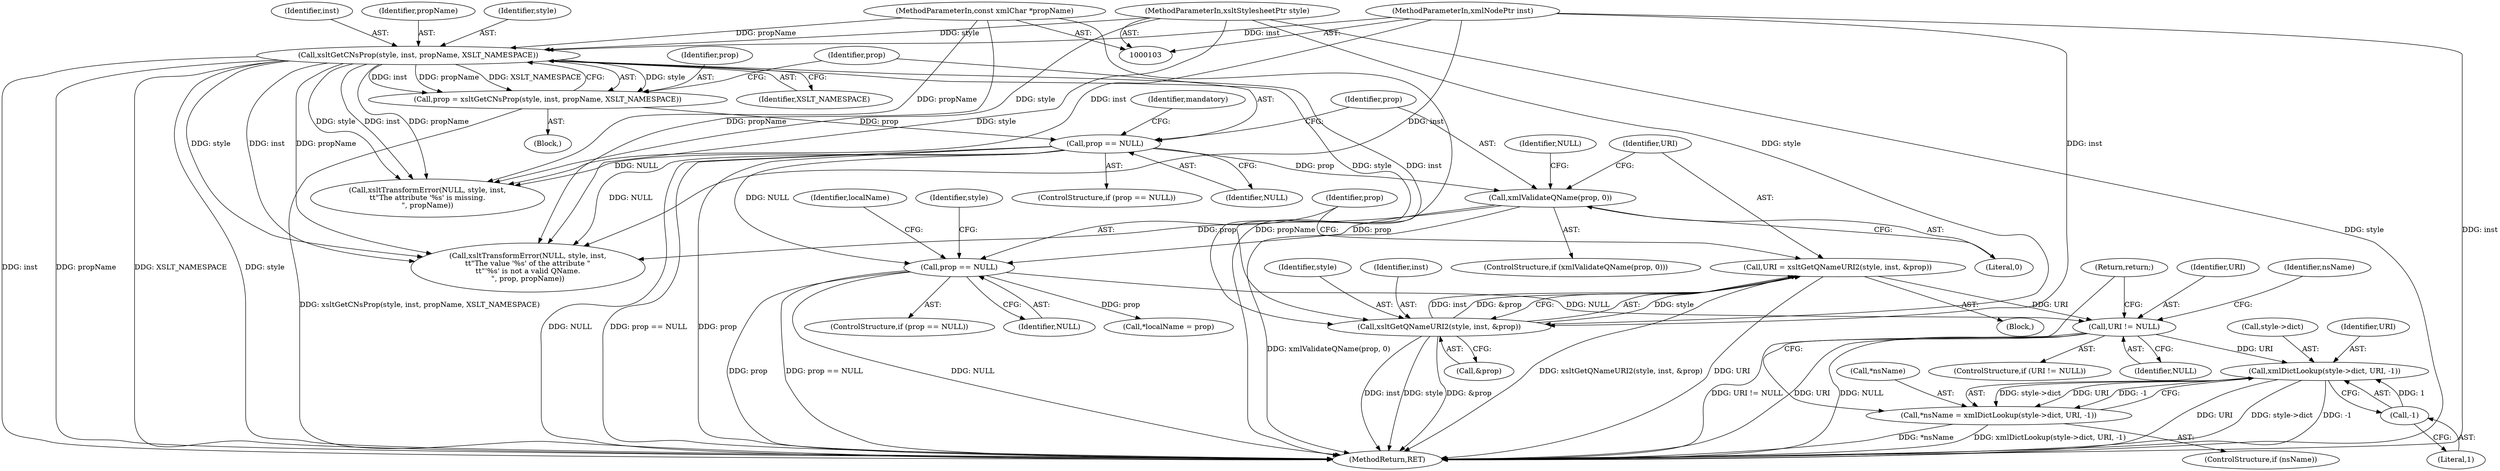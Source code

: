 digraph "0_Chrome_96dbafe288dbe2f0cc45fa3c39daf6d0c37acbab_30@pointer" {
"1000219" [label="(Call,xmlDictLookup(style->dict, URI, -1))"];
"1000210" [label="(Call,URI != NULL)"];
"1000179" [label="(Call,URI = xsltGetQNameURI2(style, inst, &prop))"];
"1000181" [label="(Call,xsltGetQNameURI2(style, inst, &prop))"];
"1000133" [label="(Call,xsltGetCNsProp(style, inst, propName, XSLT_NAMESPACE))"];
"1000104" [label="(MethodParameterIn,xsltStylesheetPtr style)"];
"1000105" [label="(MethodParameterIn,xmlNodePtr inst)"];
"1000106" [label="(MethodParameterIn,const xmlChar *propName)"];
"1000187" [label="(Call,prop == NULL)"];
"1000161" [label="(Call,xmlValidateQName(prop, 0))"];
"1000139" [label="(Call,prop == NULL)"];
"1000131" [label="(Call,prop = xsltGetCNsProp(style, inst, propName, XSLT_NAMESPACE))"];
"1000224" [label="(Call,-1)"];
"1000216" [label="(Call,*nsName = xmlDictLookup(style->dict, URI, -1))"];
"1000187" [label="(Call,prop == NULL)"];
"1000188" [label="(Identifier,prop)"];
"1000166" [label="(Identifier,NULL)"];
"1000219" [label="(Call,xmlDictLookup(style->dict, URI, -1))"];
"1000210" [label="(Call,URI != NULL)"];
"1000212" [label="(Identifier,NULL)"];
"1000146" [label="(Call,xsltTransformError(NULL, style, inst,\n\t\t\"The attribute '%s' is missing.\n\", propName))"];
"1000137" [label="(Identifier,XSLT_NAMESPACE)"];
"1000211" [label="(Identifier,URI)"];
"1000181" [label="(Call,xsltGetQNameURI2(style, inst, &prop))"];
"1000161" [label="(Call,xmlValidateQName(prop, 0))"];
"1000162" [label="(Identifier,prop)"];
"1000220" [label="(Call,style->dict)"];
"1000111" [label="(Block,)"];
"1000140" [label="(Identifier,prop)"];
"1000144" [label="(Identifier,mandatory)"];
"1000214" [label="(ControlStructure,if (nsName))"];
"1000163" [label="(Literal,0)"];
"1000105" [label="(MethodParameterIn,xmlNodePtr inst)"];
"1000179" [label="(Call,URI = xsltGetQNameURI2(style, inst, &prop))"];
"1000217" [label="(Call,*nsName)"];
"1000189" [label="(Identifier,NULL)"];
"1000227" [label="(MethodReturn,RET)"];
"1000160" [label="(ControlStructure,if (xmlValidateQName(prop, 0)))"];
"1000182" [label="(Identifier,style)"];
"1000183" [label="(Identifier,inst)"];
"1000216" [label="(Call,*nsName = xmlDictLookup(style->dict, URI, -1))"];
"1000135" [label="(Identifier,inst)"];
"1000139" [label="(Call,prop == NULL)"];
"1000184" [label="(Call,&prop)"];
"1000106" [label="(MethodParameterIn,const xmlChar *propName)"];
"1000199" [label="(Call,*localName = prop)"];
"1000209" [label="(ControlStructure,if (URI != NULL))"];
"1000136" [label="(Identifier,propName)"];
"1000224" [label="(Call,-1)"];
"1000165" [label="(Call,xsltTransformError(NULL, style, inst,\n\t\t\"The value '%s' of the attribute \"\n\t\t\"'%s' is not a valid QName.\n\", prop, propName))"];
"1000131" [label="(Call,prop = xsltGetCNsProp(style, inst, propName, XSLT_NAMESPACE))"];
"1000215" [label="(Identifier,nsName)"];
"1000223" [label="(Identifier,URI)"];
"1000133" [label="(Call,xsltGetCNsProp(style, inst, propName, XSLT_NAMESPACE))"];
"1000186" [label="(ControlStructure,if (prop == NULL))"];
"1000132" [label="(Identifier,prop)"];
"1000225" [label="(Literal,1)"];
"1000178" [label="(Block,)"];
"1000180" [label="(Identifier,URI)"];
"1000141" [label="(Identifier,NULL)"];
"1000104" [label="(MethodParameterIn,xsltStylesheetPtr style)"];
"1000134" [label="(Identifier,style)"];
"1000198" [label="(Identifier,localName)"];
"1000138" [label="(ControlStructure,if (prop == NULL))"];
"1000226" [label="(Return,return;)"];
"1000193" [label="(Identifier,style)"];
"1000219" -> "1000216"  [label="AST: "];
"1000219" -> "1000224"  [label="CFG: "];
"1000220" -> "1000219"  [label="AST: "];
"1000223" -> "1000219"  [label="AST: "];
"1000224" -> "1000219"  [label="AST: "];
"1000216" -> "1000219"  [label="CFG: "];
"1000219" -> "1000227"  [label="DDG: URI"];
"1000219" -> "1000227"  [label="DDG: style->dict"];
"1000219" -> "1000227"  [label="DDG: -1"];
"1000219" -> "1000216"  [label="DDG: style->dict"];
"1000219" -> "1000216"  [label="DDG: URI"];
"1000219" -> "1000216"  [label="DDG: -1"];
"1000210" -> "1000219"  [label="DDG: URI"];
"1000224" -> "1000219"  [label="DDG: 1"];
"1000210" -> "1000209"  [label="AST: "];
"1000210" -> "1000212"  [label="CFG: "];
"1000211" -> "1000210"  [label="AST: "];
"1000212" -> "1000210"  [label="AST: "];
"1000215" -> "1000210"  [label="CFG: "];
"1000226" -> "1000210"  [label="CFG: "];
"1000210" -> "1000227"  [label="DDG: NULL"];
"1000210" -> "1000227"  [label="DDG: URI != NULL"];
"1000210" -> "1000227"  [label="DDG: URI"];
"1000179" -> "1000210"  [label="DDG: URI"];
"1000187" -> "1000210"  [label="DDG: NULL"];
"1000179" -> "1000178"  [label="AST: "];
"1000179" -> "1000181"  [label="CFG: "];
"1000180" -> "1000179"  [label="AST: "];
"1000181" -> "1000179"  [label="AST: "];
"1000188" -> "1000179"  [label="CFG: "];
"1000179" -> "1000227"  [label="DDG: xsltGetQNameURI2(style, inst, &prop)"];
"1000179" -> "1000227"  [label="DDG: URI"];
"1000181" -> "1000179"  [label="DDG: style"];
"1000181" -> "1000179"  [label="DDG: inst"];
"1000181" -> "1000179"  [label="DDG: &prop"];
"1000181" -> "1000184"  [label="CFG: "];
"1000182" -> "1000181"  [label="AST: "];
"1000183" -> "1000181"  [label="AST: "];
"1000184" -> "1000181"  [label="AST: "];
"1000181" -> "1000227"  [label="DDG: style"];
"1000181" -> "1000227"  [label="DDG: &prop"];
"1000181" -> "1000227"  [label="DDG: inst"];
"1000133" -> "1000181"  [label="DDG: style"];
"1000133" -> "1000181"  [label="DDG: inst"];
"1000104" -> "1000181"  [label="DDG: style"];
"1000105" -> "1000181"  [label="DDG: inst"];
"1000133" -> "1000131"  [label="AST: "];
"1000133" -> "1000137"  [label="CFG: "];
"1000134" -> "1000133"  [label="AST: "];
"1000135" -> "1000133"  [label="AST: "];
"1000136" -> "1000133"  [label="AST: "];
"1000137" -> "1000133"  [label="AST: "];
"1000131" -> "1000133"  [label="CFG: "];
"1000133" -> "1000227"  [label="DDG: style"];
"1000133" -> "1000227"  [label="DDG: inst"];
"1000133" -> "1000227"  [label="DDG: propName"];
"1000133" -> "1000227"  [label="DDG: XSLT_NAMESPACE"];
"1000133" -> "1000131"  [label="DDG: style"];
"1000133" -> "1000131"  [label="DDG: inst"];
"1000133" -> "1000131"  [label="DDG: propName"];
"1000133" -> "1000131"  [label="DDG: XSLT_NAMESPACE"];
"1000104" -> "1000133"  [label="DDG: style"];
"1000105" -> "1000133"  [label="DDG: inst"];
"1000106" -> "1000133"  [label="DDG: propName"];
"1000133" -> "1000146"  [label="DDG: style"];
"1000133" -> "1000146"  [label="DDG: inst"];
"1000133" -> "1000146"  [label="DDG: propName"];
"1000133" -> "1000165"  [label="DDG: style"];
"1000133" -> "1000165"  [label="DDG: inst"];
"1000133" -> "1000165"  [label="DDG: propName"];
"1000104" -> "1000103"  [label="AST: "];
"1000104" -> "1000227"  [label="DDG: style"];
"1000104" -> "1000146"  [label="DDG: style"];
"1000104" -> "1000165"  [label="DDG: style"];
"1000105" -> "1000103"  [label="AST: "];
"1000105" -> "1000227"  [label="DDG: inst"];
"1000105" -> "1000146"  [label="DDG: inst"];
"1000105" -> "1000165"  [label="DDG: inst"];
"1000106" -> "1000103"  [label="AST: "];
"1000106" -> "1000227"  [label="DDG: propName"];
"1000106" -> "1000146"  [label="DDG: propName"];
"1000106" -> "1000165"  [label="DDG: propName"];
"1000187" -> "1000186"  [label="AST: "];
"1000187" -> "1000189"  [label="CFG: "];
"1000188" -> "1000187"  [label="AST: "];
"1000189" -> "1000187"  [label="AST: "];
"1000193" -> "1000187"  [label="CFG: "];
"1000198" -> "1000187"  [label="CFG: "];
"1000187" -> "1000227"  [label="DDG: prop"];
"1000187" -> "1000227"  [label="DDG: prop == NULL"];
"1000187" -> "1000227"  [label="DDG: NULL"];
"1000161" -> "1000187"  [label="DDG: prop"];
"1000139" -> "1000187"  [label="DDG: NULL"];
"1000187" -> "1000199"  [label="DDG: prop"];
"1000161" -> "1000160"  [label="AST: "];
"1000161" -> "1000163"  [label="CFG: "];
"1000162" -> "1000161"  [label="AST: "];
"1000163" -> "1000161"  [label="AST: "];
"1000166" -> "1000161"  [label="CFG: "];
"1000180" -> "1000161"  [label="CFG: "];
"1000161" -> "1000227"  [label="DDG: xmlValidateQName(prop, 0)"];
"1000139" -> "1000161"  [label="DDG: prop"];
"1000161" -> "1000165"  [label="DDG: prop"];
"1000139" -> "1000138"  [label="AST: "];
"1000139" -> "1000141"  [label="CFG: "];
"1000140" -> "1000139"  [label="AST: "];
"1000141" -> "1000139"  [label="AST: "];
"1000144" -> "1000139"  [label="CFG: "];
"1000162" -> "1000139"  [label="CFG: "];
"1000139" -> "1000227"  [label="DDG: NULL"];
"1000139" -> "1000227"  [label="DDG: prop == NULL"];
"1000139" -> "1000227"  [label="DDG: prop"];
"1000131" -> "1000139"  [label="DDG: prop"];
"1000139" -> "1000146"  [label="DDG: NULL"];
"1000139" -> "1000165"  [label="DDG: NULL"];
"1000131" -> "1000111"  [label="AST: "];
"1000132" -> "1000131"  [label="AST: "];
"1000140" -> "1000131"  [label="CFG: "];
"1000131" -> "1000227"  [label="DDG: xsltGetCNsProp(style, inst, propName, XSLT_NAMESPACE)"];
"1000224" -> "1000225"  [label="CFG: "];
"1000225" -> "1000224"  [label="AST: "];
"1000216" -> "1000214"  [label="AST: "];
"1000217" -> "1000216"  [label="AST: "];
"1000226" -> "1000216"  [label="CFG: "];
"1000216" -> "1000227"  [label="DDG: xmlDictLookup(style->dict, URI, -1)"];
"1000216" -> "1000227"  [label="DDG: *nsName"];
}
